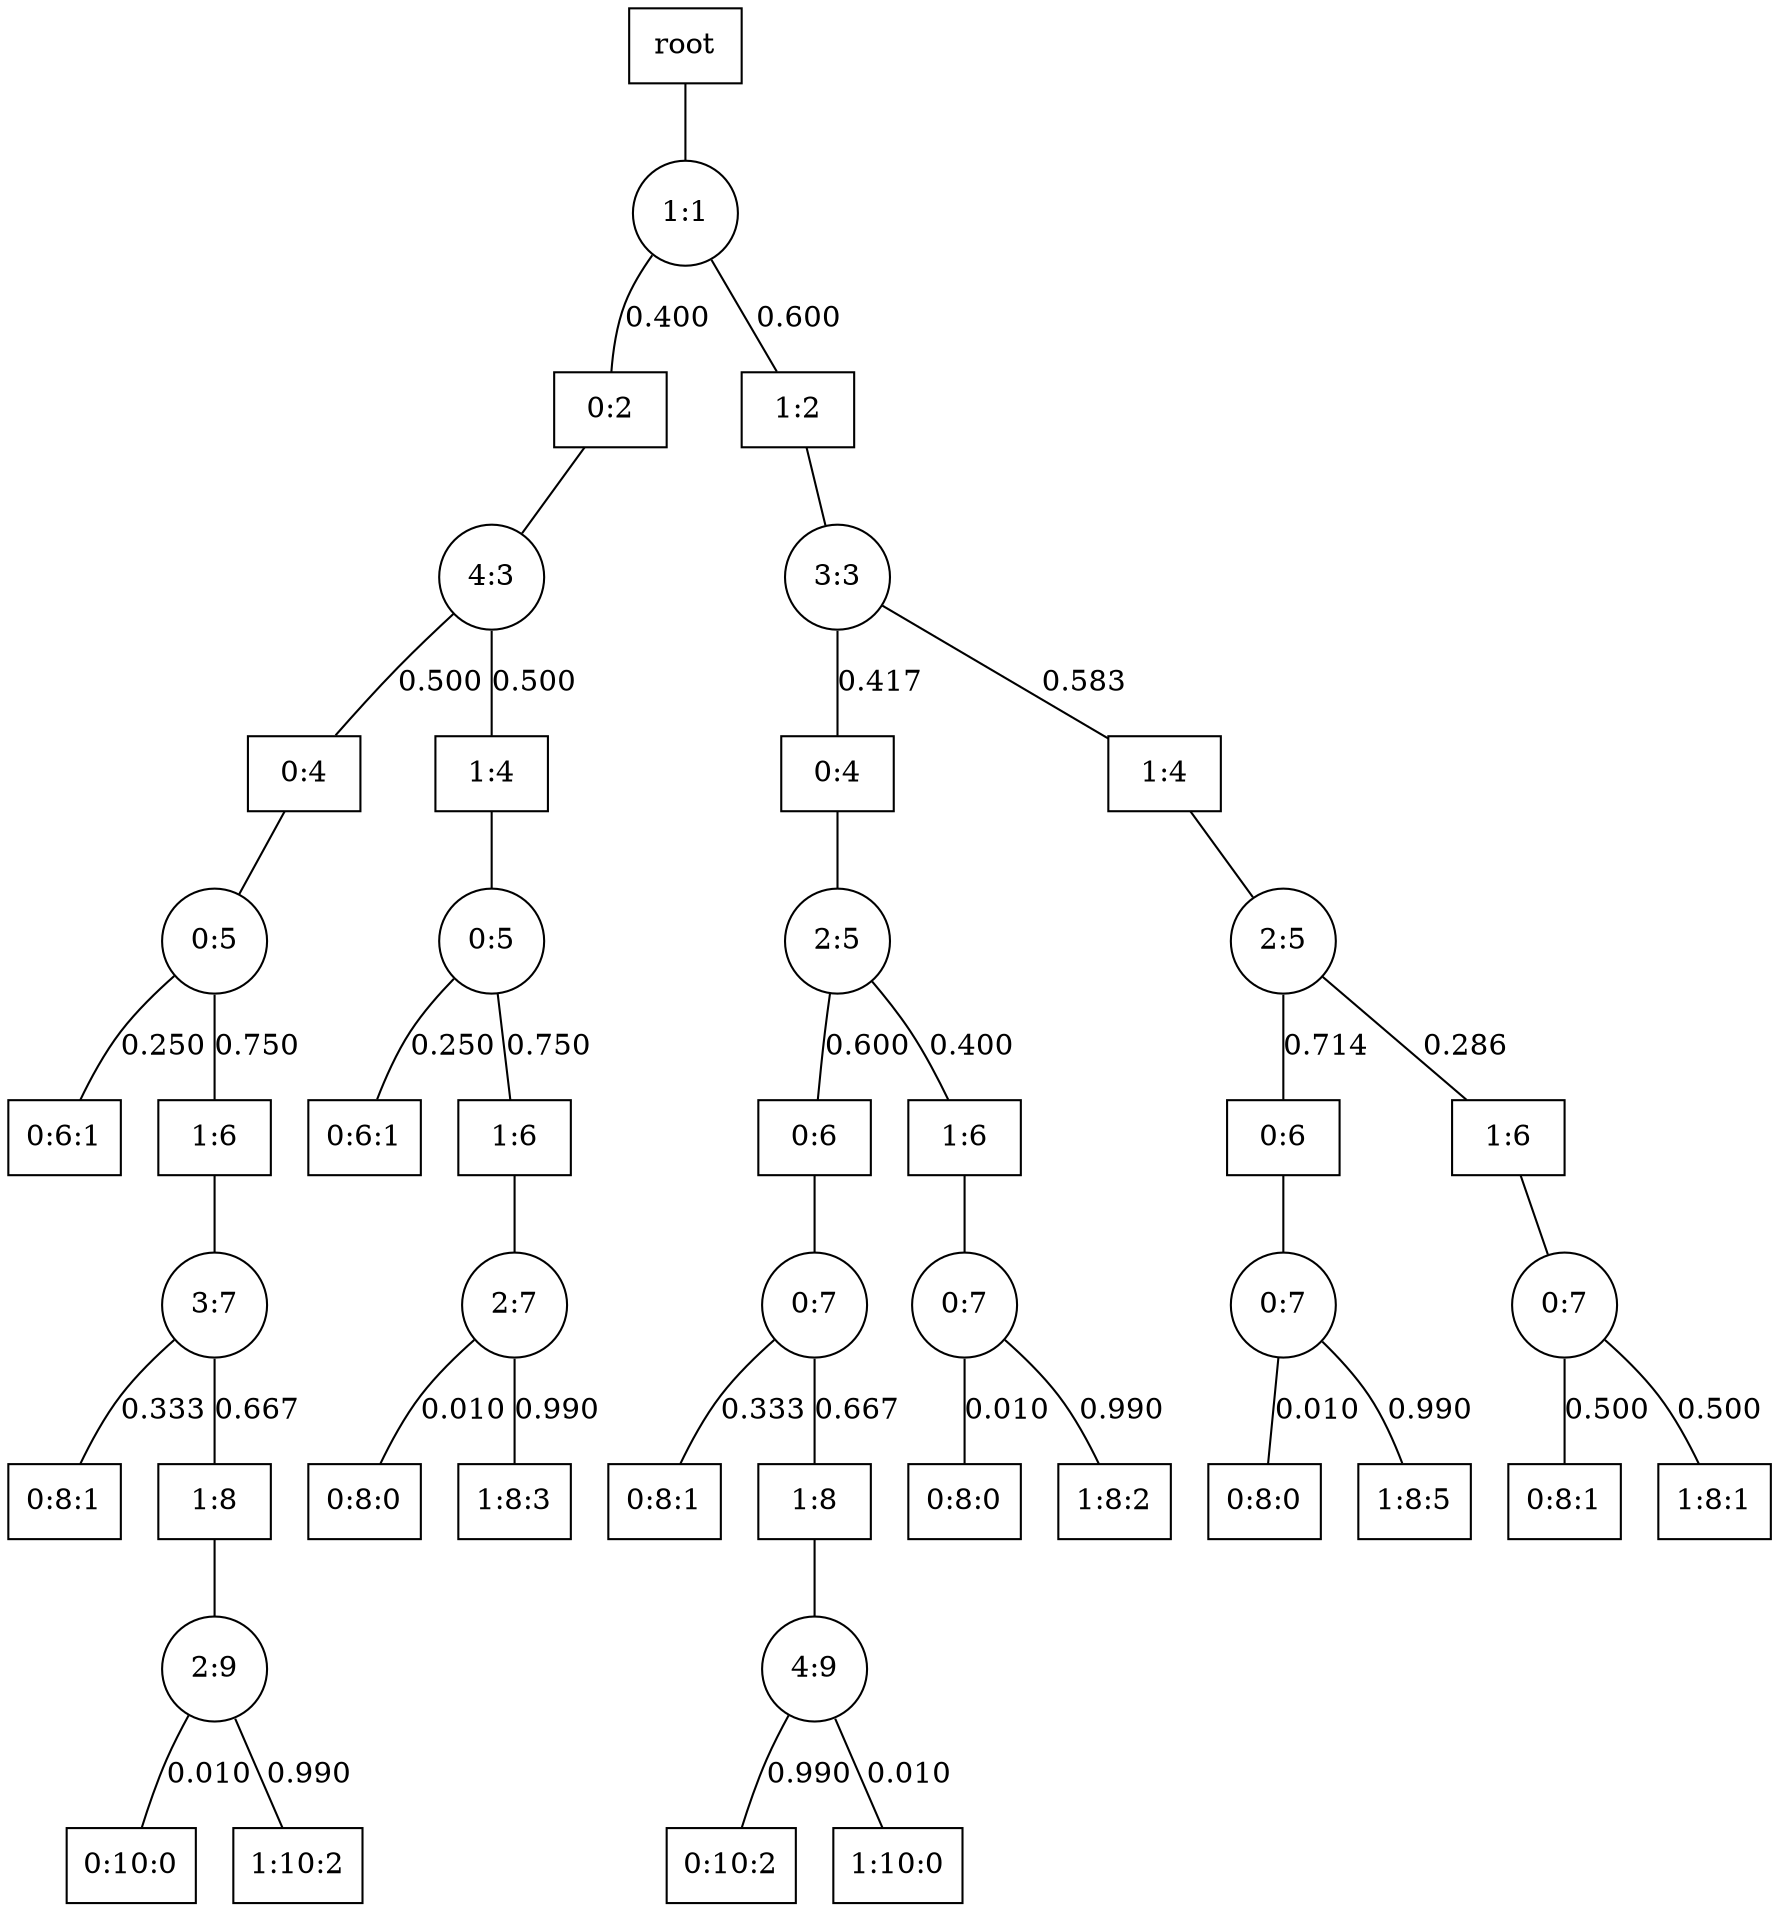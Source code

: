 graph G {
splines=true;
0 [shape=box, label = "root" ]
0--1;
1 [shape=circle, label="1:1"]
1--2[label = 0.400, labelangle=110];
2 [shape=box, label="0:2"]
2--3;
3 [shape=circle, label="4:3"]
3--4[label = 0.500, labelangle=110];
4 [shape=box, label="0:4"]
4--5;
5 [shape=circle, label="0:5"]
5--6[label = 0.250, labelangle=110];
6 [shape=box, label="0:6:1"]
5--7[label = 0.750, labelangle=110];
7 [shape=box, label="1:6"]
7--8;
8 [shape=circle, label="3:7"]
8--9[label = 0.333, labelangle=110];
9 [shape=box, label="0:8:1"]
8--10[label = 0.667, labelangle=110];
10 [shape=box, label="1:8"]
10--11;
11 [shape=circle, label="2:9"]
11--12[label = 0.010, labelangle=110];
12 [shape=box, label="0:10:0"]
11--13[label = 0.990, labelangle=110];
13 [shape=box, label="1:10:2"]
3--14[label = 0.500, labelangle=110];
14 [shape=box, label="1:4"]
14--15;
15 [shape=circle, label="0:5"]
15--16[label = 0.250, labelangle=110];
16 [shape=box, label="0:6:1"]
15--17[label = 0.750, labelangle=110];
17 [shape=box, label="1:6"]
17--18;
18 [shape=circle, label="2:7"]
18--19[label = 0.010, labelangle=110];
19 [shape=box, label="0:8:0"]
18--20[label = 0.990, labelangle=110];
20 [shape=box, label="1:8:3"]
1--21[label = 0.600, labelangle=110];
21 [shape=box, label="1:2"]
21--22;
22 [shape=circle, label="3:3"]
22--23[label = 0.417, labelangle=110];
23 [shape=box, label="0:4"]
23--24;
24 [shape=circle, label="2:5"]
24--25[label = 0.600, labelangle=110];
25 [shape=box, label="0:6"]
25--26;
26 [shape=circle, label="0:7"]
26--27[label = 0.333, labelangle=110];
27 [shape=box, label="0:8:1"]
26--28[label = 0.667, labelangle=110];
28 [shape=box, label="1:8"]
28--29;
29 [shape=circle, label="4:9"]
29--30[label = 0.990, labelangle=110];
30 [shape=box, label="0:10:2"]
29--31[label = 0.010, labelangle=110];
31 [shape=box, label="1:10:0"]
24--32[label = 0.400, labelangle=110];
32 [shape=box, label="1:6"]
32--33;
33 [shape=circle, label="0:7"]
33--34[label = 0.010, labelangle=110];
34 [shape=box, label="0:8:0"]
33--35[label = 0.990, labelangle=110];
35 [shape=box, label="1:8:2"]
22--36[label = 0.583, labelangle=110];
36 [shape=box, label="1:4"]
36--37;
37 [shape=circle, label="2:5"]
37--38[label = 0.714, labelangle=110];
38 [shape=box, label="0:6"]
38--39;
39 [shape=circle, label="0:7"]
39--40[label = 0.010, labelangle=110];
40 [shape=box, label="0:8:0"]
39--41[label = 0.990, labelangle=110];
41 [shape=box, label="1:8:5"]
37--42[label = 0.286, labelangle=110];
42 [shape=box, label="1:6"]
42--43;
43 [shape=circle, label="0:7"]
43--44[label = 0.500, labelangle=110];
44 [shape=box, label="0:8:1"]
43--45[label = 0.500, labelangle=110];
45 [shape=box, label="1:8:1"]
}
